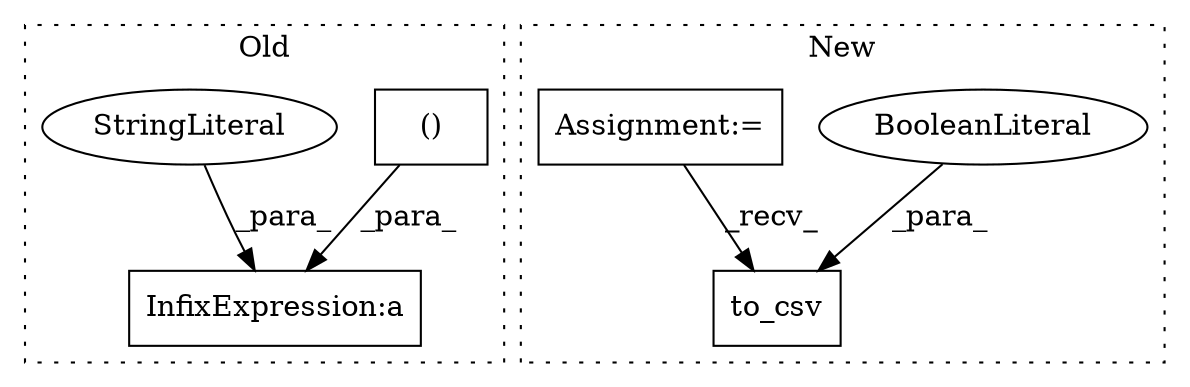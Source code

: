 digraph G {
subgraph cluster0 {
1 [label="()" a="106" s="6131" l="35" shape="box"];
4 [label="InfixExpression:a" a="27" s="6115" l="16" shape="box"];
5 [label="StringLiteral" a="45" s="6087" l="28" shape="ellipse"];
label = "Old";
style="dotted";
}
subgraph cluster1 {
2 [label="to_csv" a="32" s="4173,4216" l="7,1" shape="box"];
3 [label="BooleanLiteral" a="9" s="4211" l="5" shape="ellipse"];
6 [label="Assignment:=" a="7" s="3993" l="1" shape="box"];
label = "New";
style="dotted";
}
1 -> 4 [label="_para_"];
3 -> 2 [label="_para_"];
5 -> 4 [label="_para_"];
6 -> 2 [label="_recv_"];
}
